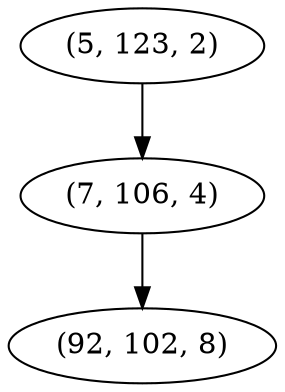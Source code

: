digraph tree {
    "(5, 123, 2)";
    "(7, 106, 4)";
    "(92, 102, 8)";
    "(5, 123, 2)" -> "(7, 106, 4)";
    "(7, 106, 4)" -> "(92, 102, 8)";
}
